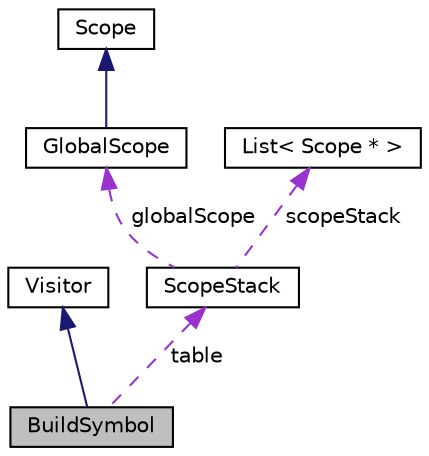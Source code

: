 digraph "BuildSymbol"
{
 // LATEX_PDF_SIZE
  edge [fontname="Helvetica",fontsize="10",labelfontname="Helvetica",labelfontsize="10"];
  node [fontname="Helvetica",fontsize="10",shape=record];
  Node1 [label="BuildSymbol",height=0.2,width=0.4,color="black", fillcolor="grey75", style="filled", fontcolor="black",tooltip=" "];
  Node2 -> Node1 [dir="back",color="midnightblue",fontsize="10",style="solid",fontname="Helvetica"];
  Node2 [label="Visitor",height=0.2,width=0.4,color="black", fillcolor="white", style="filled",URL="$classVisitor.html",tooltip="visitor"];
  Node3 -> Node1 [dir="back",color="darkorchid3",fontsize="10",style="dashed",label=" table" ,fontname="Helvetica"];
  Node3 [label="ScopeStack",height=0.2,width=0.4,color="black", fillcolor="white", style="filled",URL="$classScopeStack.html",tooltip="scope stack"];
  Node4 -> Node3 [dir="back",color="darkorchid3",fontsize="10",style="dashed",label=" globalScope" ,fontname="Helvetica"];
  Node4 [label="GlobalScope",height=0.2,width=0.4,color="black", fillcolor="white", style="filled",URL="$classGlobalScope.html",tooltip=" "];
  Node5 -> Node4 [dir="back",color="midnightblue",fontsize="10",style="solid",fontname="Helvetica"];
  Node5 [label="Scope",height=0.2,width=0.4,color="black", fillcolor="white", style="filled",URL="$classScope.html",tooltip="scope interface"];
  Node6 -> Node3 [dir="back",color="darkorchid3",fontsize="10",style="dashed",label=" scopeStack" ,fontname="Helvetica"];
  Node6 [label="List\< Scope * \>",height=0.2,width=0.4,color="black", fillcolor="white", style="filled",URL="$classList.html",tooltip=" "];
}
